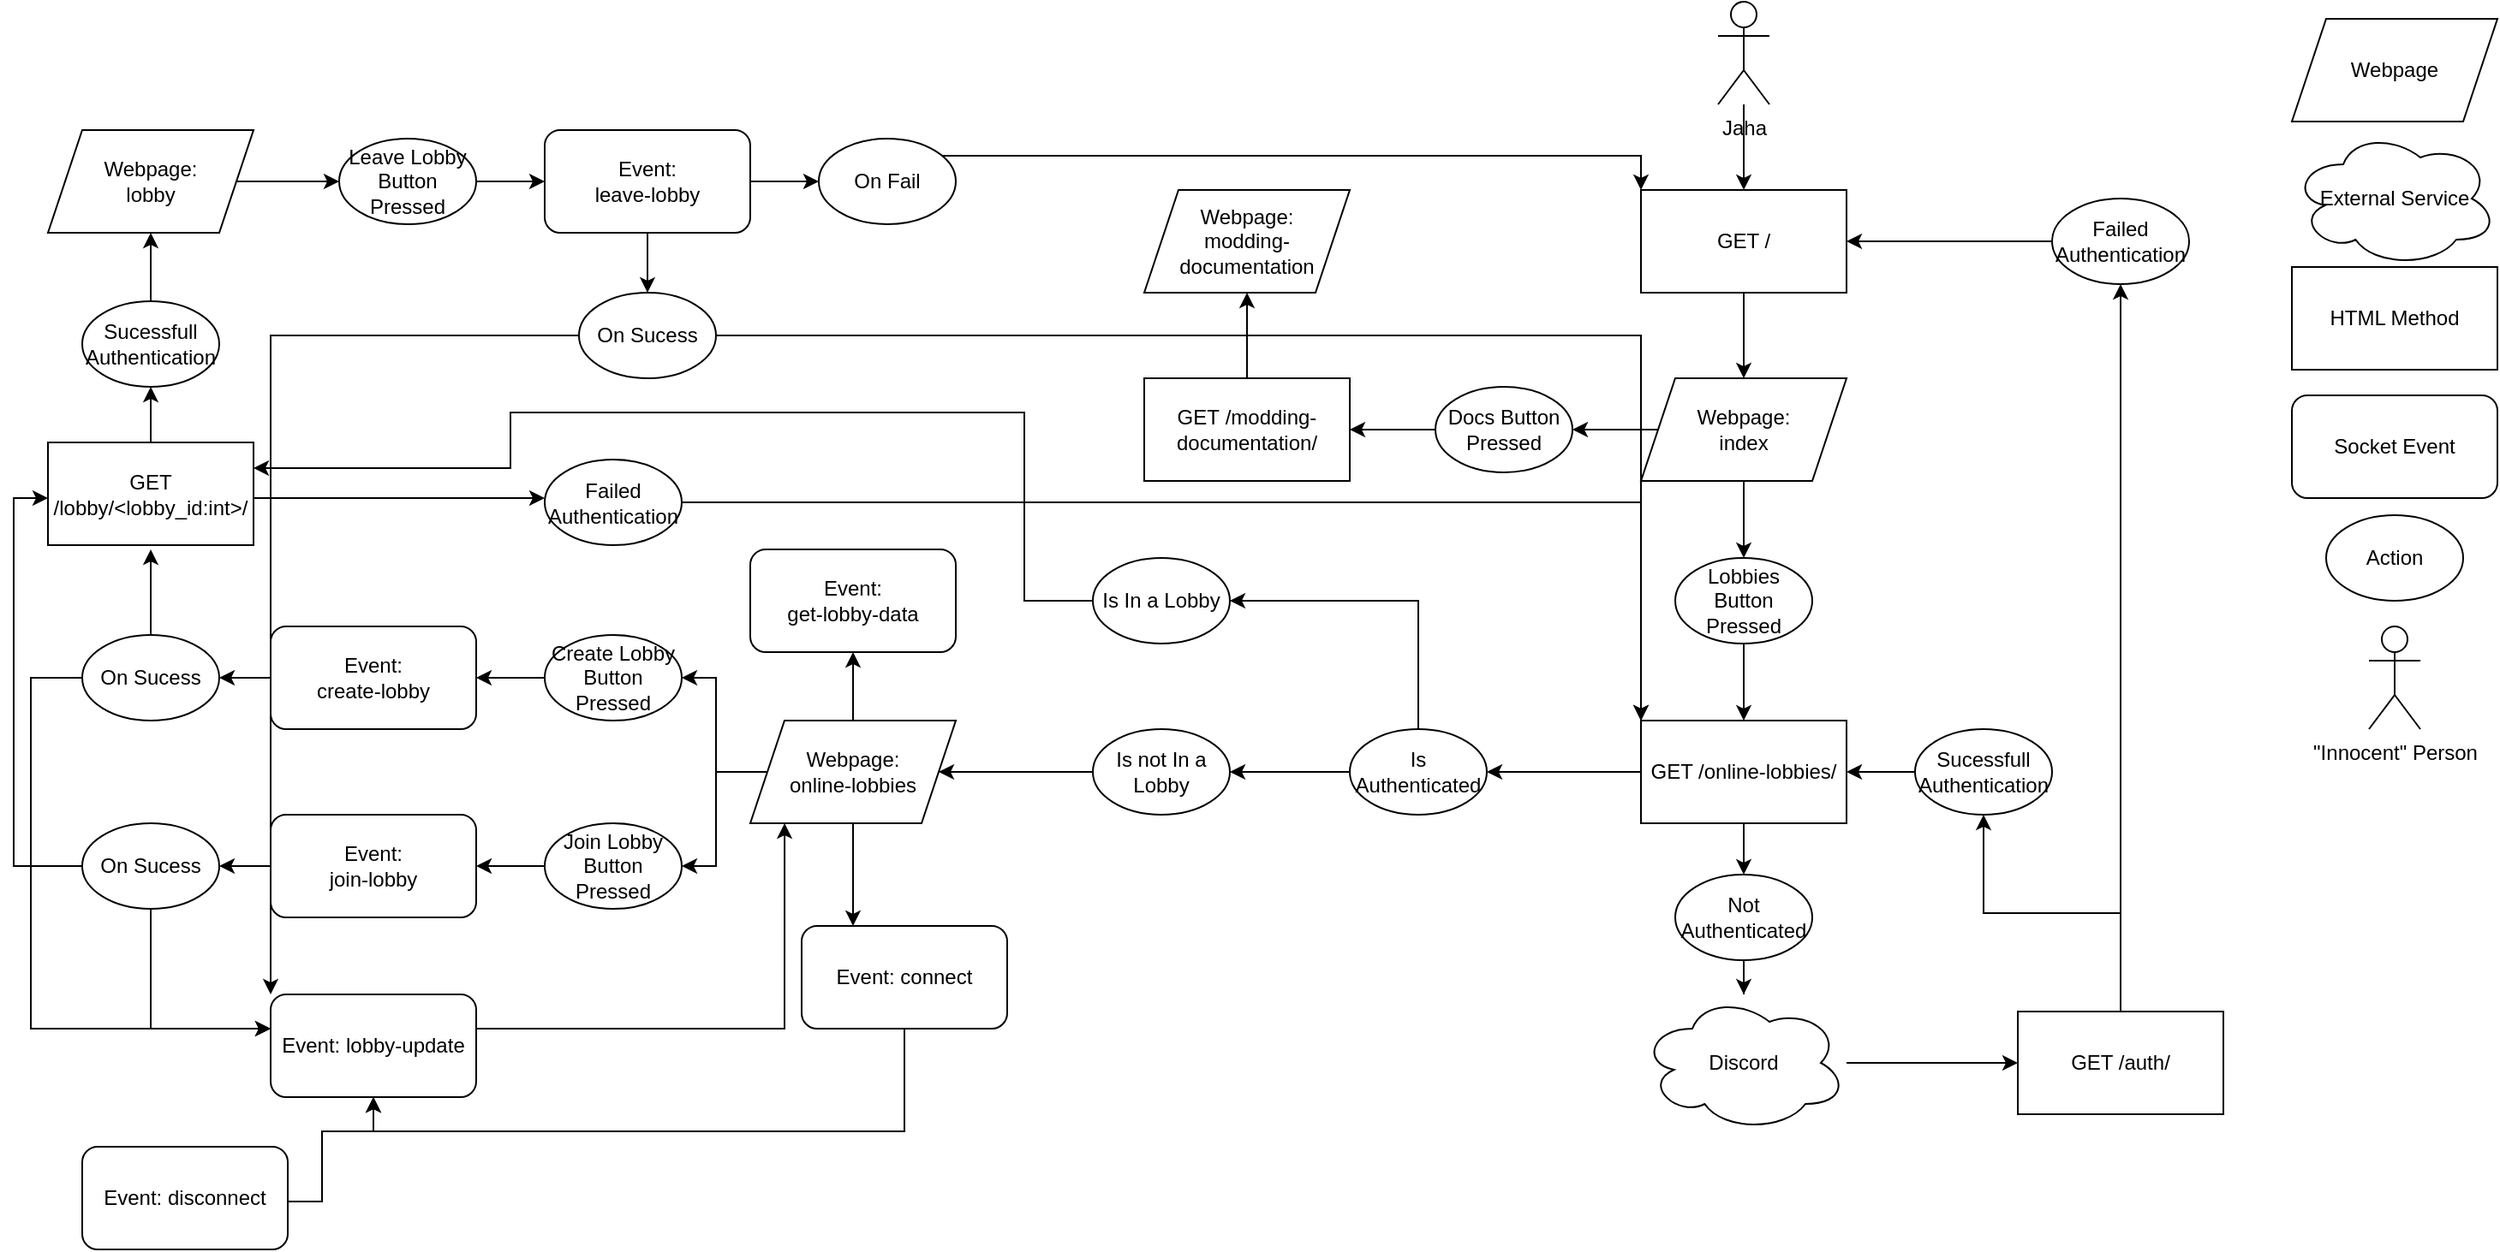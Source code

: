 <mxfile version="26.0.16">
  <diagram name="Page-1" id="U7f6Jex-UFzCKxM56UFl">
    <mxGraphModel dx="2187" dy="1218" grid="0" gridSize="10" guides="1" tooltips="1" connect="1" arrows="1" fold="1" page="0" pageScale="1" pageWidth="827" pageHeight="1169" background="none" math="0" shadow="0">
      <root>
        <mxCell id="0" />
        <mxCell id="1" parent="0" />
        <mxCell id="UtDKZaN4W3g_iNDmG3gu-25" value="" style="edgeStyle=orthogonalEdgeStyle;rounded=0;orthogonalLoop=1;jettySize=auto;html=1;" parent="1" source="UtDKZaN4W3g_iNDmG3gu-1" target="UtDKZaN4W3g_iNDmG3gu-21" edge="1">
          <mxGeometry relative="1" as="geometry" />
        </mxCell>
        <mxCell id="UtDKZaN4W3g_iNDmG3gu-28" value="" style="edgeStyle=orthogonalEdgeStyle;rounded=0;orthogonalLoop=1;jettySize=auto;html=1;" parent="1" source="UtDKZaN4W3g_iNDmG3gu-1" target="UtDKZaN4W3g_iNDmG3gu-27" edge="1">
          <mxGeometry relative="1" as="geometry" />
        </mxCell>
        <mxCell id="UtDKZaN4W3g_iNDmG3gu-1" value="GET /online-lobbies/" style="rounded=0;whiteSpace=wrap;html=1;" parent="1" vertex="1">
          <mxGeometry x="230" y="120" width="120" height="60" as="geometry" />
        </mxCell>
        <mxCell id="UtDKZaN4W3g_iNDmG3gu-9" value="" style="edgeStyle=orthogonalEdgeStyle;rounded=0;orthogonalLoop=1;jettySize=auto;html=1;" parent="1" source="UtDKZaN4W3g_iNDmG3gu-4" target="UtDKZaN4W3g_iNDmG3gu-8" edge="1">
          <mxGeometry relative="1" as="geometry" />
        </mxCell>
        <mxCell id="UtDKZaN4W3g_iNDmG3gu-4" value="Discord" style="ellipse;shape=cloud;whiteSpace=wrap;html=1;" parent="1" vertex="1">
          <mxGeometry x="230" y="280" width="120" height="80" as="geometry" />
        </mxCell>
        <mxCell id="UtDKZaN4W3g_iNDmG3gu-34" value="" style="edgeStyle=orthogonalEdgeStyle;rounded=0;orthogonalLoop=1;jettySize=auto;html=1;" parent="1" source="UtDKZaN4W3g_iNDmG3gu-6" target="UtDKZaN4W3g_iNDmG3gu-33" edge="1">
          <mxGeometry relative="1" as="geometry" />
        </mxCell>
        <mxCell id="UtDKZaN4W3g_iNDmG3gu-6" value="GET /" style="rounded=0;whiteSpace=wrap;html=1;" parent="1" vertex="1">
          <mxGeometry x="230" y="-190" width="120" height="60" as="geometry" />
        </mxCell>
        <mxCell id="UtDKZaN4W3g_iNDmG3gu-15" style="edgeStyle=orthogonalEdgeStyle;rounded=0;orthogonalLoop=1;jettySize=auto;html=1;entryX=0.5;entryY=1;entryDx=0;entryDy=0;" parent="1" source="UtDKZaN4W3g_iNDmG3gu-8" target="UtDKZaN4W3g_iNDmG3gu-14" edge="1">
          <mxGeometry relative="1" as="geometry" />
        </mxCell>
        <mxCell id="UtDKZaN4W3g_iNDmG3gu-19" style="edgeStyle=orthogonalEdgeStyle;rounded=0;orthogonalLoop=1;jettySize=auto;html=1;entryX=0.5;entryY=1;entryDx=0;entryDy=0;" parent="1" source="UtDKZaN4W3g_iNDmG3gu-8" target="UtDKZaN4W3g_iNDmG3gu-18" edge="1">
          <mxGeometry relative="1" as="geometry" />
        </mxCell>
        <mxCell id="UtDKZaN4W3g_iNDmG3gu-8" value="GET /auth/" style="rounded=0;whiteSpace=wrap;html=1;" parent="1" vertex="1">
          <mxGeometry x="450" y="290" width="120" height="60" as="geometry" />
        </mxCell>
        <mxCell id="UtDKZaN4W3g_iNDmG3gu-16" style="edgeStyle=orthogonalEdgeStyle;rounded=0;orthogonalLoop=1;jettySize=auto;html=1;entryX=1;entryY=0.5;entryDx=0;entryDy=0;" parent="1" source="UtDKZaN4W3g_iNDmG3gu-14" target="UtDKZaN4W3g_iNDmG3gu-6" edge="1">
          <mxGeometry relative="1" as="geometry" />
        </mxCell>
        <mxCell id="UtDKZaN4W3g_iNDmG3gu-14" value="Failed Authentication" style="ellipse;whiteSpace=wrap;html=1;" parent="1" vertex="1">
          <mxGeometry x="470" y="-185" width="80" height="50" as="geometry" />
        </mxCell>
        <mxCell id="UtDKZaN4W3g_iNDmG3gu-20" style="edgeStyle=orthogonalEdgeStyle;rounded=0;orthogonalLoop=1;jettySize=auto;html=1;entryX=1;entryY=0.5;entryDx=0;entryDy=0;" parent="1" source="UtDKZaN4W3g_iNDmG3gu-18" target="UtDKZaN4W3g_iNDmG3gu-1" edge="1">
          <mxGeometry relative="1" as="geometry" />
        </mxCell>
        <mxCell id="UtDKZaN4W3g_iNDmG3gu-18" value="Sucessfull Authentication" style="ellipse;whiteSpace=wrap;html=1;" parent="1" vertex="1">
          <mxGeometry x="390" y="125" width="80" height="50" as="geometry" />
        </mxCell>
        <mxCell id="UtDKZaN4W3g_iNDmG3gu-26" value="" style="edgeStyle=orthogonalEdgeStyle;rounded=0;orthogonalLoop=1;jettySize=auto;html=1;" parent="1" source="UtDKZaN4W3g_iNDmG3gu-21" target="UtDKZaN4W3g_iNDmG3gu-4" edge="1">
          <mxGeometry relative="1" as="geometry" />
        </mxCell>
        <mxCell id="UtDKZaN4W3g_iNDmG3gu-21" value="Not&lt;div&gt;Authenticated&lt;/div&gt;" style="ellipse;whiteSpace=wrap;html=1;" parent="1" vertex="1">
          <mxGeometry x="250" y="210" width="80" height="50" as="geometry" />
        </mxCell>
        <mxCell id="vfwi66MGf-T3PpLRj24W-38" value="" style="edgeStyle=orthogonalEdgeStyle;rounded=0;orthogonalLoop=1;jettySize=auto;html=1;" parent="1" source="UtDKZaN4W3g_iNDmG3gu-27" target="vfwi66MGf-T3PpLRj24W-37" edge="1">
          <mxGeometry relative="1" as="geometry" />
        </mxCell>
        <mxCell id="vfwi66MGf-T3PpLRj24W-41" style="edgeStyle=orthogonalEdgeStyle;rounded=0;orthogonalLoop=1;jettySize=auto;html=1;entryX=1;entryY=0.5;entryDx=0;entryDy=0;" parent="1" source="UtDKZaN4W3g_iNDmG3gu-27" target="vfwi66MGf-T3PpLRj24W-40" edge="1">
          <mxGeometry relative="1" as="geometry">
            <Array as="points">
              <mxPoint x="100" y="50" />
            </Array>
          </mxGeometry>
        </mxCell>
        <mxCell id="UtDKZaN4W3g_iNDmG3gu-27" value="Is&lt;div&gt;Authenticated&lt;/div&gt;" style="ellipse;whiteSpace=wrap;html=1;" parent="1" vertex="1">
          <mxGeometry x="60" y="125" width="80" height="50" as="geometry" />
        </mxCell>
        <mxCell id="aXG7H_gAbnfYYewUDaqd-1" style="edgeStyle=orthogonalEdgeStyle;rounded=0;orthogonalLoop=1;jettySize=auto;html=1;entryX=0.5;entryY=1;entryDx=0;entryDy=0;" edge="1" parent="1" source="UtDKZaN4W3g_iNDmG3gu-29" target="vfwi66MGf-T3PpLRj24W-16">
          <mxGeometry relative="1" as="geometry">
            <Array as="points">
              <mxPoint x="-200" y="360" />
              <mxPoint x="-510" y="360" />
            </Array>
          </mxGeometry>
        </mxCell>
        <mxCell id="UtDKZaN4W3g_iNDmG3gu-29" value="Event: connect" style="rounded=1;whiteSpace=wrap;html=1;" parent="1" vertex="1">
          <mxGeometry x="-260" y="240" width="120" height="60" as="geometry" />
        </mxCell>
        <mxCell id="UtDKZaN4W3g_iNDmG3gu-52" value="" style="edgeStyle=orthogonalEdgeStyle;rounded=0;orthogonalLoop=1;jettySize=auto;html=1;" parent="1" source="UtDKZaN4W3g_iNDmG3gu-31" target="UtDKZaN4W3g_iNDmG3gu-49" edge="1">
          <mxGeometry relative="1" as="geometry" />
        </mxCell>
        <mxCell id="vfwi66MGf-T3PpLRj24W-2" value="" style="edgeStyle=orthogonalEdgeStyle;rounded=0;orthogonalLoop=1;jettySize=auto;html=1;" parent="1" source="UtDKZaN4W3g_iNDmG3gu-31" target="vfwi66MGf-T3PpLRj24W-1" edge="1">
          <mxGeometry relative="1" as="geometry" />
        </mxCell>
        <mxCell id="vfwi66MGf-T3PpLRj24W-4" value="" style="edgeStyle=orthogonalEdgeStyle;rounded=0;orthogonalLoop=1;jettySize=auto;html=1;" parent="1" source="UtDKZaN4W3g_iNDmG3gu-31" target="vfwi66MGf-T3PpLRj24W-3" edge="1">
          <mxGeometry relative="1" as="geometry" />
        </mxCell>
        <mxCell id="vfwi66MGf-T3PpLRj24W-33" value="" style="edgeStyle=orthogonalEdgeStyle;rounded=0;orthogonalLoop=1;jettySize=auto;html=1;" parent="1" source="UtDKZaN4W3g_iNDmG3gu-31" target="UtDKZaN4W3g_iNDmG3gu-29" edge="1">
          <mxGeometry relative="1" as="geometry">
            <Array as="points">
              <mxPoint x="-230" y="220" />
              <mxPoint x="-230" y="220" />
            </Array>
          </mxGeometry>
        </mxCell>
        <mxCell id="UtDKZaN4W3g_iNDmG3gu-31" value="Webpage:&lt;div&gt;online-lobbies&lt;/div&gt;" style="shape=parallelogram;perimeter=parallelogramPerimeter;whiteSpace=wrap;html=1;fixedSize=1;" parent="1" vertex="1">
          <mxGeometry x="-290" y="120" width="120" height="60" as="geometry" />
        </mxCell>
        <mxCell id="UtDKZaN4W3g_iNDmG3gu-56" value="" style="edgeStyle=orthogonalEdgeStyle;rounded=0;orthogonalLoop=1;jettySize=auto;html=1;" parent="1" source="UtDKZaN4W3g_iNDmG3gu-33" target="UtDKZaN4W3g_iNDmG3gu-55" edge="1">
          <mxGeometry relative="1" as="geometry" />
        </mxCell>
        <mxCell id="UtDKZaN4W3g_iNDmG3gu-60" style="edgeStyle=orthogonalEdgeStyle;rounded=0;orthogonalLoop=1;jettySize=auto;html=1;entryX=0.5;entryY=0;entryDx=0;entryDy=0;" parent="1" source="UtDKZaN4W3g_iNDmG3gu-33" target="UtDKZaN4W3g_iNDmG3gu-58" edge="1">
          <mxGeometry relative="1" as="geometry" />
        </mxCell>
        <mxCell id="UtDKZaN4W3g_iNDmG3gu-33" value="Webpage:&lt;div&gt;index&lt;/div&gt;" style="shape=parallelogram;perimeter=parallelogramPerimeter;whiteSpace=wrap;html=1;fixedSize=1;" parent="1" vertex="1">
          <mxGeometry x="230" y="-80" width="120" height="60" as="geometry" />
        </mxCell>
        <mxCell id="UtDKZaN4W3g_iNDmG3gu-40" value="" style="edgeStyle=orthogonalEdgeStyle;rounded=0;orthogonalLoop=1;jettySize=auto;html=1;" parent="1" source="UtDKZaN4W3g_iNDmG3gu-37" target="UtDKZaN4W3g_iNDmG3gu-39" edge="1">
          <mxGeometry relative="1" as="geometry" />
        </mxCell>
        <mxCell id="UtDKZaN4W3g_iNDmG3gu-37" value="GET&amp;nbsp;&lt;span style=&quot;background-color: transparent; color: light-dark(rgb(0, 0, 0), rgb(255, 255, 255));&quot;&gt;/modding-documentation/&lt;/span&gt;" style="rounded=0;whiteSpace=wrap;html=1;" parent="1" vertex="1">
          <mxGeometry x="-60" y="-80" width="120" height="60" as="geometry" />
        </mxCell>
        <mxCell id="UtDKZaN4W3g_iNDmG3gu-39" value="Webpage:&lt;div&gt;modding-documentation&lt;/div&gt;" style="shape=parallelogram;perimeter=parallelogramPerimeter;whiteSpace=wrap;html=1;fixedSize=1;" parent="1" vertex="1">
          <mxGeometry x="-60" y="-190" width="120" height="60" as="geometry" />
        </mxCell>
        <mxCell id="UtDKZaN4W3g_iNDmG3gu-41" value="HTML Method" style="rounded=0;whiteSpace=wrap;html=1;" parent="1" vertex="1">
          <mxGeometry x="610" y="-145" width="120" height="60" as="geometry" />
        </mxCell>
        <mxCell id="UtDKZaN4W3g_iNDmG3gu-42" value="Webpage" style="shape=parallelogram;perimeter=parallelogramPerimeter;whiteSpace=wrap;html=1;fixedSize=1;" parent="1" vertex="1">
          <mxGeometry x="610" y="-290" width="120" height="60" as="geometry" />
        </mxCell>
        <mxCell id="UtDKZaN4W3g_iNDmG3gu-43" value="Action" style="ellipse;whiteSpace=wrap;html=1;" parent="1" vertex="1">
          <mxGeometry x="630" width="80" height="50" as="geometry" />
        </mxCell>
        <mxCell id="UtDKZaN4W3g_iNDmG3gu-44" value="External Service" style="ellipse;shape=cloud;whiteSpace=wrap;html=1;" parent="1" vertex="1">
          <mxGeometry x="610" y="-225" width="120" height="80" as="geometry" />
        </mxCell>
        <mxCell id="UtDKZaN4W3g_iNDmG3gu-46" value="" style="edgeStyle=orthogonalEdgeStyle;rounded=0;orthogonalLoop=1;jettySize=auto;html=1;" parent="1" source="UtDKZaN4W3g_iNDmG3gu-45" target="UtDKZaN4W3g_iNDmG3gu-6" edge="1">
          <mxGeometry relative="1" as="geometry" />
        </mxCell>
        <mxCell id="UtDKZaN4W3g_iNDmG3gu-45" value="Jaha" style="shape=umlActor;verticalLabelPosition=bottom;verticalAlign=top;html=1;outlineConnect=0;" parent="1" vertex="1">
          <mxGeometry x="275" y="-300" width="30" height="60" as="geometry" />
        </mxCell>
        <mxCell id="UtDKZaN4W3g_iNDmG3gu-47" value="Socket Event" style="rounded=1;whiteSpace=wrap;html=1;" parent="1" vertex="1">
          <mxGeometry x="610" y="-70" width="120" height="60" as="geometry" />
        </mxCell>
        <mxCell id="UtDKZaN4W3g_iNDmG3gu-49" value="Event:&lt;div&gt;get-lobby-data&lt;/div&gt;" style="rounded=1;whiteSpace=wrap;html=1;" parent="1" vertex="1">
          <mxGeometry x="-290" y="20" width="120" height="60" as="geometry" />
        </mxCell>
        <mxCell id="UtDKZaN4W3g_iNDmG3gu-57" value="" style="edgeStyle=orthogonalEdgeStyle;rounded=0;orthogonalLoop=1;jettySize=auto;html=1;" parent="1" source="UtDKZaN4W3g_iNDmG3gu-55" target="UtDKZaN4W3g_iNDmG3gu-37" edge="1">
          <mxGeometry relative="1" as="geometry" />
        </mxCell>
        <mxCell id="UtDKZaN4W3g_iNDmG3gu-55" value="Docs Button&lt;div&gt;Pressed&lt;/div&gt;" style="ellipse;whiteSpace=wrap;html=1;" parent="1" vertex="1">
          <mxGeometry x="110" y="-75" width="80" height="50" as="geometry" />
        </mxCell>
        <mxCell id="UtDKZaN4W3g_iNDmG3gu-59" value="" style="edgeStyle=orthogonalEdgeStyle;rounded=0;orthogonalLoop=1;jettySize=auto;html=1;" parent="1" source="UtDKZaN4W3g_iNDmG3gu-58" target="UtDKZaN4W3g_iNDmG3gu-1" edge="1">
          <mxGeometry relative="1" as="geometry" />
        </mxCell>
        <mxCell id="UtDKZaN4W3g_iNDmG3gu-58" value="Lobbies Button&lt;div&gt;Pressed&lt;/div&gt;" style="ellipse;whiteSpace=wrap;html=1;" parent="1" vertex="1">
          <mxGeometry x="250" y="25" width="80" height="50" as="geometry" />
        </mxCell>
        <mxCell id="UtDKZaN4W3g_iNDmG3gu-61" value="&quot;Innocent&quot; Person" style="shape=umlActor;verticalLabelPosition=bottom;verticalAlign=top;html=1;outlineConnect=0;" parent="1" vertex="1">
          <mxGeometry x="655" y="65" width="30" height="60" as="geometry" />
        </mxCell>
        <mxCell id="vfwi66MGf-T3PpLRj24W-6" value="" style="edgeStyle=orthogonalEdgeStyle;rounded=0;orthogonalLoop=1;jettySize=auto;html=1;" parent="1" source="vfwi66MGf-T3PpLRj24W-1" target="vfwi66MGf-T3PpLRj24W-5" edge="1">
          <mxGeometry relative="1" as="geometry" />
        </mxCell>
        <mxCell id="vfwi66MGf-T3PpLRj24W-1" value="Create Lobby Button&lt;div&gt;Pressed&lt;/div&gt;" style="ellipse;whiteSpace=wrap;html=1;" parent="1" vertex="1">
          <mxGeometry x="-410" y="70" width="80" height="50" as="geometry" />
        </mxCell>
        <mxCell id="vfwi66MGf-T3PpLRj24W-13" value="" style="edgeStyle=orthogonalEdgeStyle;rounded=0;orthogonalLoop=1;jettySize=auto;html=1;" parent="1" source="vfwi66MGf-T3PpLRj24W-3" target="vfwi66MGf-T3PpLRj24W-12" edge="1">
          <mxGeometry relative="1" as="geometry" />
        </mxCell>
        <mxCell id="vfwi66MGf-T3PpLRj24W-3" value="Join Lobby Button&lt;div&gt;Pressed&lt;/div&gt;" style="ellipse;whiteSpace=wrap;html=1;" parent="1" vertex="1">
          <mxGeometry x="-410" y="180" width="80" height="50" as="geometry" />
        </mxCell>
        <mxCell id="vfwi66MGf-T3PpLRj24W-8" value="" style="edgeStyle=orthogonalEdgeStyle;rounded=0;orthogonalLoop=1;jettySize=auto;html=1;" parent="1" source="vfwi66MGf-T3PpLRj24W-5" target="vfwi66MGf-T3PpLRj24W-7" edge="1">
          <mxGeometry relative="1" as="geometry" />
        </mxCell>
        <mxCell id="vfwi66MGf-T3PpLRj24W-5" value="Event:&lt;div&gt;create-lobby&lt;/div&gt;" style="rounded=1;whiteSpace=wrap;html=1;" parent="1" vertex="1">
          <mxGeometry x="-570" y="65" width="120" height="60" as="geometry" />
        </mxCell>
        <mxCell id="vfwi66MGf-T3PpLRj24W-20" style="edgeStyle=orthogonalEdgeStyle;rounded=0;orthogonalLoop=1;jettySize=auto;html=1;entryX=0;entryY=0.5;entryDx=0;entryDy=0;" parent="1" source="vfwi66MGf-T3PpLRj24W-7" edge="1">
          <mxGeometry relative="1" as="geometry">
            <mxPoint x="-570" y="300" as="targetPoint" />
            <Array as="points">
              <mxPoint x="-710" y="95" />
              <mxPoint x="-710" y="300" />
            </Array>
          </mxGeometry>
        </mxCell>
        <mxCell id="vfwi66MGf-T3PpLRj24W-24" value="" style="edgeStyle=orthogonalEdgeStyle;rounded=0;orthogonalLoop=1;jettySize=auto;html=1;" parent="1" source="vfwi66MGf-T3PpLRj24W-7" edge="1">
          <mxGeometry relative="1" as="geometry">
            <mxPoint x="-640" y="20.0" as="targetPoint" />
          </mxGeometry>
        </mxCell>
        <mxCell id="vfwi66MGf-T3PpLRj24W-7" value="On Sucess" style="ellipse;whiteSpace=wrap;html=1;" parent="1" vertex="1">
          <mxGeometry x="-680" y="70" width="80" height="50" as="geometry" />
        </mxCell>
        <mxCell id="vfwi66MGf-T3PpLRj24W-15" value="" style="edgeStyle=orthogonalEdgeStyle;rounded=0;orthogonalLoop=1;jettySize=auto;html=1;" parent="1" source="vfwi66MGf-T3PpLRj24W-12" target="vfwi66MGf-T3PpLRj24W-14" edge="1">
          <mxGeometry relative="1" as="geometry" />
        </mxCell>
        <mxCell id="vfwi66MGf-T3PpLRj24W-12" value="Event:&lt;div&gt;join-lobby&lt;/div&gt;" style="rounded=1;whiteSpace=wrap;html=1;" parent="1" vertex="1">
          <mxGeometry x="-570" y="175" width="120" height="60" as="geometry" />
        </mxCell>
        <mxCell id="vfwi66MGf-T3PpLRj24W-19" style="edgeStyle=orthogonalEdgeStyle;rounded=0;orthogonalLoop=1;jettySize=auto;html=1;entryX=0;entryY=0.5;entryDx=0;entryDy=0;" parent="1" source="vfwi66MGf-T3PpLRj24W-14" edge="1">
          <mxGeometry relative="1" as="geometry">
            <mxPoint x="-570" y="300" as="targetPoint" />
            <Array as="points">
              <mxPoint x="-640" y="300" />
            </Array>
          </mxGeometry>
        </mxCell>
        <mxCell id="vfwi66MGf-T3PpLRj24W-32" style="edgeStyle=orthogonalEdgeStyle;rounded=0;orthogonalLoop=1;jettySize=auto;html=1;entryX=0;entryY=0.5;entryDx=0;entryDy=0;" parent="1" source="vfwi66MGf-T3PpLRj24W-14" edge="1">
          <mxGeometry relative="1" as="geometry">
            <mxPoint x="-700" y="-10.0" as="targetPoint" />
            <Array as="points">
              <mxPoint x="-720" y="205" />
              <mxPoint x="-720" y="-10" />
            </Array>
          </mxGeometry>
        </mxCell>
        <mxCell id="vfwi66MGf-T3PpLRj24W-14" value="On Sucess" style="ellipse;whiteSpace=wrap;html=1;" parent="1" vertex="1">
          <mxGeometry x="-680" y="180" width="80" height="50" as="geometry" />
        </mxCell>
        <mxCell id="vfwi66MGf-T3PpLRj24W-21" style="edgeStyle=orthogonalEdgeStyle;rounded=0;orthogonalLoop=1;jettySize=auto;html=1;entryX=0.167;entryY=1;entryDx=0;entryDy=0;entryPerimeter=0;" parent="1" target="UtDKZaN4W3g_iNDmG3gu-31" edge="1">
          <mxGeometry relative="1" as="geometry">
            <mxPoint x="-450" y="300" as="sourcePoint" />
            <Array as="points">
              <mxPoint x="-270" y="300" />
            </Array>
          </mxGeometry>
        </mxCell>
        <mxCell id="vfwi66MGf-T3PpLRj24W-16" value="Event: lobby-update" style="rounded=1;whiteSpace=wrap;html=1;" parent="1" vertex="1">
          <mxGeometry x="-570" y="280" width="120" height="60" as="geometry" />
        </mxCell>
        <mxCell id="vfwi66MGf-T3PpLRj24W-26" style="edgeStyle=orthogonalEdgeStyle;rounded=0;orthogonalLoop=1;jettySize=auto;html=1;entryX=0;entryY=0.5;entryDx=0;entryDy=0;" parent="1" edge="1">
          <mxGeometry relative="1" as="geometry">
            <mxPoint x="-580" y="-10.0" as="sourcePoint" />
            <mxPoint x="-410.0" y="-10.0" as="targetPoint" />
          </mxGeometry>
        </mxCell>
        <mxCell id="vfwi66MGf-T3PpLRj24W-29" value="" style="edgeStyle=orthogonalEdgeStyle;rounded=0;orthogonalLoop=1;jettySize=auto;html=1;" parent="1" source="vfwi66MGf-T3PpLRj24W-23" target="vfwi66MGf-T3PpLRj24W-28" edge="1">
          <mxGeometry relative="1" as="geometry" />
        </mxCell>
        <mxCell id="vfwi66MGf-T3PpLRj24W-23" value="GET /lobby/&amp;lt;lobby_id:int&amp;gt;/" style="rounded=0;whiteSpace=wrap;html=1;" parent="1" vertex="1">
          <mxGeometry x="-700" y="-42.5" width="120" height="60" as="geometry" />
        </mxCell>
        <mxCell id="vfwi66MGf-T3PpLRj24W-27" style="edgeStyle=orthogonalEdgeStyle;rounded=0;orthogonalLoop=1;jettySize=auto;html=1;entryX=0;entryY=0;entryDx=0;entryDy=0;" parent="1" source="vfwi66MGf-T3PpLRj24W-25" target="UtDKZaN4W3g_iNDmG3gu-1" edge="1">
          <mxGeometry relative="1" as="geometry" />
        </mxCell>
        <mxCell id="vfwi66MGf-T3PpLRj24W-25" value="Failed&lt;div&gt;Authentication&lt;/div&gt;" style="ellipse;whiteSpace=wrap;html=1;" parent="1" vertex="1">
          <mxGeometry x="-410" y="-32.5" width="80" height="50" as="geometry" />
        </mxCell>
        <mxCell id="vfwi66MGf-T3PpLRj24W-31" value="" style="edgeStyle=orthogonalEdgeStyle;rounded=0;orthogonalLoop=1;jettySize=auto;html=1;" parent="1" source="vfwi66MGf-T3PpLRj24W-28" target="vfwi66MGf-T3PpLRj24W-30" edge="1">
          <mxGeometry relative="1" as="geometry" />
        </mxCell>
        <mxCell id="vfwi66MGf-T3PpLRj24W-28" value="Sucessfull Authentication" style="ellipse;whiteSpace=wrap;html=1;" parent="1" vertex="1">
          <mxGeometry x="-680" y="-125" width="80" height="50" as="geometry" />
        </mxCell>
        <mxCell id="vfwi66MGf-T3PpLRj24W-44" value="" style="edgeStyle=orthogonalEdgeStyle;rounded=0;orthogonalLoop=1;jettySize=auto;html=1;" parent="1" source="vfwi66MGf-T3PpLRj24W-30" target="vfwi66MGf-T3PpLRj24W-43" edge="1">
          <mxGeometry relative="1" as="geometry" />
        </mxCell>
        <mxCell id="vfwi66MGf-T3PpLRj24W-30" value="Webpage:&lt;div&gt;lobby&lt;/div&gt;" style="shape=parallelogram;perimeter=parallelogramPerimeter;whiteSpace=wrap;html=1;fixedSize=1;" parent="1" vertex="1">
          <mxGeometry x="-700" y="-225" width="120" height="60" as="geometry" />
        </mxCell>
        <mxCell id="vfwi66MGf-T3PpLRj24W-39" value="" style="edgeStyle=orthogonalEdgeStyle;rounded=0;orthogonalLoop=1;jettySize=auto;html=1;" parent="1" source="vfwi66MGf-T3PpLRj24W-37" target="UtDKZaN4W3g_iNDmG3gu-31" edge="1">
          <mxGeometry relative="1" as="geometry" />
        </mxCell>
        <mxCell id="vfwi66MGf-T3PpLRj24W-37" value="Is not In a Lobby" style="ellipse;whiteSpace=wrap;html=1;" parent="1" vertex="1">
          <mxGeometry x="-90" y="125" width="80" height="50" as="geometry" />
        </mxCell>
        <mxCell id="vfwi66MGf-T3PpLRj24W-42" style="edgeStyle=orthogonalEdgeStyle;rounded=0;orthogonalLoop=1;jettySize=auto;html=1;entryX=1;entryY=0.25;entryDx=0;entryDy=0;" parent="1" source="vfwi66MGf-T3PpLRj24W-40" target="vfwi66MGf-T3PpLRj24W-23" edge="1">
          <mxGeometry relative="1" as="geometry">
            <Array as="points">
              <mxPoint x="-130" y="50" />
              <mxPoint x="-130" y="-60" />
              <mxPoint x="-430" y="-60" />
              <mxPoint x="-430" y="-27" />
            </Array>
          </mxGeometry>
        </mxCell>
        <mxCell id="vfwi66MGf-T3PpLRj24W-40" value="Is In a Lobby" style="ellipse;whiteSpace=wrap;html=1;" parent="1" vertex="1">
          <mxGeometry x="-90" y="25" width="80" height="50" as="geometry" />
        </mxCell>
        <mxCell id="vfwi66MGf-T3PpLRj24W-48" value="" style="edgeStyle=orthogonalEdgeStyle;rounded=0;orthogonalLoop=1;jettySize=auto;html=1;" parent="1" source="vfwi66MGf-T3PpLRj24W-43" target="vfwi66MGf-T3PpLRj24W-47" edge="1">
          <mxGeometry relative="1" as="geometry" />
        </mxCell>
        <mxCell id="vfwi66MGf-T3PpLRj24W-43" value="Leave Lobby Button Pressed" style="ellipse;whiteSpace=wrap;html=1;" parent="1" vertex="1">
          <mxGeometry x="-530" y="-220" width="80" height="50" as="geometry" />
        </mxCell>
        <mxCell id="vfwi66MGf-T3PpLRj24W-50" value="" style="edgeStyle=orthogonalEdgeStyle;rounded=0;orthogonalLoop=1;jettySize=auto;html=1;" parent="1" source="vfwi66MGf-T3PpLRj24W-47" target="vfwi66MGf-T3PpLRj24W-49" edge="1">
          <mxGeometry relative="1" as="geometry" />
        </mxCell>
        <mxCell id="vfwi66MGf-T3PpLRj24W-53" value="" style="edgeStyle=orthogonalEdgeStyle;rounded=0;orthogonalLoop=1;jettySize=auto;html=1;" parent="1" source="vfwi66MGf-T3PpLRj24W-47" target="vfwi66MGf-T3PpLRj24W-52" edge="1">
          <mxGeometry relative="1" as="geometry" />
        </mxCell>
        <mxCell id="vfwi66MGf-T3PpLRj24W-47" value="Event:&lt;div&gt;leave-lobby&lt;/div&gt;" style="rounded=1;whiteSpace=wrap;html=1;" parent="1" vertex="1">
          <mxGeometry x="-410" y="-225" width="120" height="60" as="geometry" />
        </mxCell>
        <mxCell id="vfwi66MGf-T3PpLRj24W-51" style="edgeStyle=orthogonalEdgeStyle;rounded=0;orthogonalLoop=1;jettySize=auto;html=1;entryX=0;entryY=0;entryDx=0;entryDy=0;" parent="1" source="vfwi66MGf-T3PpLRj24W-49" target="UtDKZaN4W3g_iNDmG3gu-1" edge="1">
          <mxGeometry relative="1" as="geometry" />
        </mxCell>
        <mxCell id="641WV9thrhIavdvwHamP-1" style="edgeStyle=orthogonalEdgeStyle;rounded=0;orthogonalLoop=1;jettySize=auto;html=1;entryX=0;entryY=0;entryDx=0;entryDy=0;" parent="1" source="vfwi66MGf-T3PpLRj24W-49" target="vfwi66MGf-T3PpLRj24W-16" edge="1">
          <mxGeometry relative="1" as="geometry" />
        </mxCell>
        <mxCell id="vfwi66MGf-T3PpLRj24W-49" value="On Sucess" style="ellipse;whiteSpace=wrap;html=1;" parent="1" vertex="1">
          <mxGeometry x="-390" y="-130" width="80" height="50" as="geometry" />
        </mxCell>
        <mxCell id="vfwi66MGf-T3PpLRj24W-54" style="edgeStyle=orthogonalEdgeStyle;rounded=0;orthogonalLoop=1;jettySize=auto;html=1;entryX=0;entryY=0;entryDx=0;entryDy=0;" parent="1" source="vfwi66MGf-T3PpLRj24W-52" target="UtDKZaN4W3g_iNDmG3gu-6" edge="1">
          <mxGeometry relative="1" as="geometry">
            <Array as="points">
              <mxPoint x="230" y="-210" />
            </Array>
          </mxGeometry>
        </mxCell>
        <mxCell id="vfwi66MGf-T3PpLRj24W-52" value="On Fail" style="ellipse;whiteSpace=wrap;html=1;" parent="1" vertex="1">
          <mxGeometry x="-250" y="-220" width="80" height="50" as="geometry" />
        </mxCell>
        <mxCell id="aXG7H_gAbnfYYewUDaqd-3" style="edgeStyle=orthogonalEdgeStyle;rounded=0;orthogonalLoop=1;jettySize=auto;html=1;entryX=0.5;entryY=1;entryDx=0;entryDy=0;" edge="1" parent="1" source="aXG7H_gAbnfYYewUDaqd-2" target="vfwi66MGf-T3PpLRj24W-16">
          <mxGeometry relative="1" as="geometry">
            <Array as="points">
              <mxPoint x="-540" y="401" />
              <mxPoint x="-540" y="360" />
              <mxPoint x="-510" y="360" />
            </Array>
          </mxGeometry>
        </mxCell>
        <mxCell id="aXG7H_gAbnfYYewUDaqd-2" value="Event: disconnect" style="rounded=1;whiteSpace=wrap;html=1;" vertex="1" parent="1">
          <mxGeometry x="-680" y="369" width="120" height="60" as="geometry" />
        </mxCell>
      </root>
    </mxGraphModel>
  </diagram>
</mxfile>
